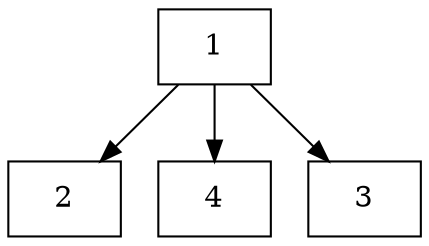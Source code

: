 digraph "dom tree for'modbusSlaveCheckCRC' function" {
	1 [shape=record, label="1",id=1,level=1];
	1 -> 2;
		2 [shape=record, label="2",id=2,level=2];
	1 -> 4;
		4 [shape=record, label="4",id=4,level=2];
	1 -> 3;
		3 [shape=record, label="3",id=3,level=2];
}
